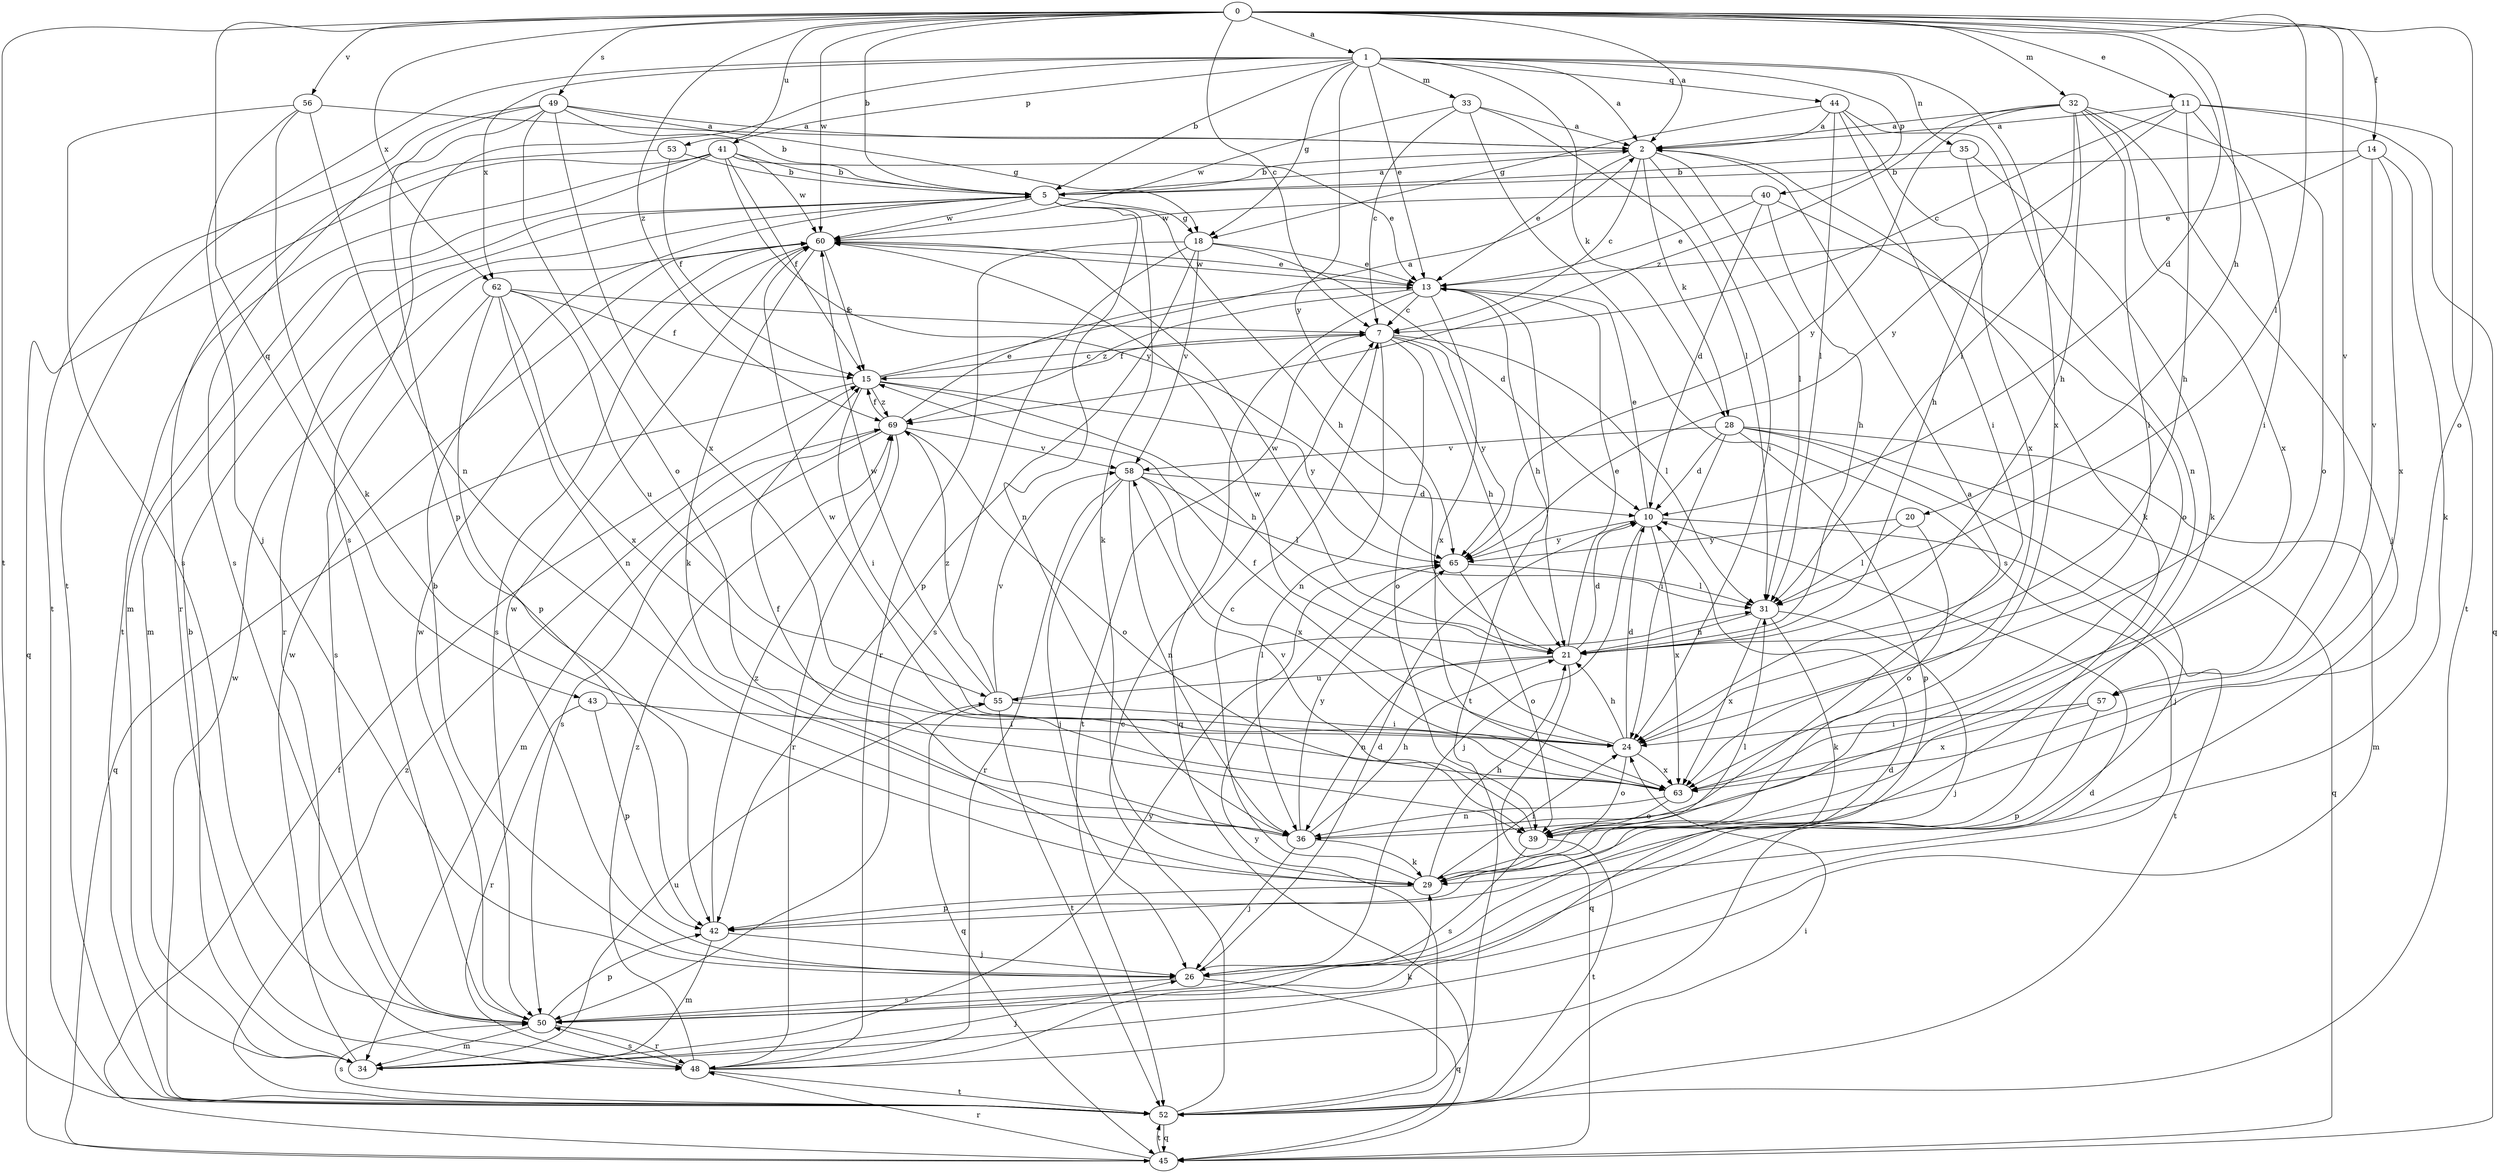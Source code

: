 strict digraph  {
0;
1;
2;
5;
7;
10;
11;
13;
14;
15;
18;
20;
21;
24;
26;
28;
29;
31;
32;
33;
34;
35;
36;
39;
40;
41;
42;
43;
44;
45;
48;
49;
50;
52;
53;
55;
56;
57;
58;
60;
62;
63;
65;
69;
0 -> 1  [label=a];
0 -> 2  [label=a];
0 -> 5  [label=b];
0 -> 7  [label=c];
0 -> 10  [label=d];
0 -> 11  [label=e];
0 -> 14  [label=f];
0 -> 20  [label=h];
0 -> 31  [label=l];
0 -> 32  [label=m];
0 -> 39  [label=o];
0 -> 43  [label=q];
0 -> 49  [label=s];
0 -> 52  [label=t];
0 -> 53  [label=u];
0 -> 56  [label=v];
0 -> 57  [label=v];
0 -> 60  [label=w];
0 -> 62  [label=x];
0 -> 69  [label=z];
1 -> 2  [label=a];
1 -> 5  [label=b];
1 -> 13  [label=e];
1 -> 18  [label=g];
1 -> 28  [label=k];
1 -> 33  [label=m];
1 -> 35  [label=n];
1 -> 40  [label=p];
1 -> 41  [label=p];
1 -> 44  [label=q];
1 -> 50  [label=s];
1 -> 52  [label=t];
1 -> 62  [label=x];
1 -> 63  [label=x];
1 -> 65  [label=y];
2 -> 5  [label=b];
2 -> 7  [label=c];
2 -> 13  [label=e];
2 -> 24  [label=i];
2 -> 28  [label=k];
2 -> 29  [label=k];
2 -> 31  [label=l];
5 -> 2  [label=a];
5 -> 18  [label=g];
5 -> 21  [label=h];
5 -> 29  [label=k];
5 -> 34  [label=m];
5 -> 36  [label=n];
5 -> 48  [label=r];
5 -> 60  [label=w];
7 -> 15  [label=f];
7 -> 21  [label=h];
7 -> 31  [label=l];
7 -> 36  [label=n];
7 -> 39  [label=o];
7 -> 52  [label=t];
7 -> 65  [label=y];
10 -> 13  [label=e];
10 -> 26  [label=j];
10 -> 52  [label=t];
10 -> 63  [label=x];
10 -> 65  [label=y];
11 -> 2  [label=a];
11 -> 7  [label=c];
11 -> 21  [label=h];
11 -> 24  [label=i];
11 -> 45  [label=q];
11 -> 52  [label=t];
11 -> 65  [label=y];
13 -> 7  [label=c];
13 -> 21  [label=h];
13 -> 45  [label=q];
13 -> 52  [label=t];
13 -> 60  [label=w];
13 -> 63  [label=x];
13 -> 69  [label=z];
14 -> 5  [label=b];
14 -> 13  [label=e];
14 -> 29  [label=k];
14 -> 57  [label=v];
14 -> 63  [label=x];
15 -> 2  [label=a];
15 -> 7  [label=c];
15 -> 21  [label=h];
15 -> 24  [label=i];
15 -> 45  [label=q];
15 -> 65  [label=y];
15 -> 69  [label=z];
18 -> 10  [label=d];
18 -> 13  [label=e];
18 -> 42  [label=p];
18 -> 48  [label=r];
18 -> 50  [label=s];
18 -> 58  [label=v];
20 -> 31  [label=l];
20 -> 39  [label=o];
20 -> 65  [label=y];
21 -> 10  [label=d];
21 -> 13  [label=e];
21 -> 36  [label=n];
21 -> 45  [label=q];
21 -> 55  [label=u];
21 -> 60  [label=w];
24 -> 10  [label=d];
24 -> 15  [label=f];
24 -> 21  [label=h];
24 -> 39  [label=o];
24 -> 60  [label=w];
24 -> 63  [label=x];
26 -> 5  [label=b];
26 -> 10  [label=d];
26 -> 45  [label=q];
26 -> 50  [label=s];
26 -> 60  [label=w];
28 -> 10  [label=d];
28 -> 24  [label=i];
28 -> 26  [label=j];
28 -> 34  [label=m];
28 -> 42  [label=p];
28 -> 45  [label=q];
28 -> 58  [label=v];
29 -> 7  [label=c];
29 -> 21  [label=h];
29 -> 24  [label=i];
29 -> 31  [label=l];
29 -> 42  [label=p];
31 -> 21  [label=h];
31 -> 26  [label=j];
31 -> 29  [label=k];
31 -> 63  [label=x];
32 -> 2  [label=a];
32 -> 21  [label=h];
32 -> 24  [label=i];
32 -> 26  [label=j];
32 -> 31  [label=l];
32 -> 39  [label=o];
32 -> 63  [label=x];
32 -> 65  [label=y];
32 -> 69  [label=z];
33 -> 2  [label=a];
33 -> 7  [label=c];
33 -> 31  [label=l];
33 -> 50  [label=s];
33 -> 60  [label=w];
34 -> 5  [label=b];
34 -> 26  [label=j];
34 -> 55  [label=u];
34 -> 60  [label=w];
34 -> 65  [label=y];
35 -> 5  [label=b];
35 -> 21  [label=h];
35 -> 29  [label=k];
36 -> 2  [label=a];
36 -> 15  [label=f];
36 -> 21  [label=h];
36 -> 26  [label=j];
36 -> 29  [label=k];
36 -> 65  [label=y];
39 -> 50  [label=s];
39 -> 52  [label=t];
39 -> 58  [label=v];
40 -> 10  [label=d];
40 -> 13  [label=e];
40 -> 21  [label=h];
40 -> 39  [label=o];
40 -> 60  [label=w];
41 -> 5  [label=b];
41 -> 13  [label=e];
41 -> 15  [label=f];
41 -> 34  [label=m];
41 -> 45  [label=q];
41 -> 52  [label=t];
41 -> 60  [label=w];
41 -> 65  [label=y];
42 -> 26  [label=j];
42 -> 34  [label=m];
42 -> 69  [label=z];
43 -> 24  [label=i];
43 -> 42  [label=p];
43 -> 48  [label=r];
44 -> 2  [label=a];
44 -> 18  [label=g];
44 -> 24  [label=i];
44 -> 31  [label=l];
44 -> 36  [label=n];
44 -> 63  [label=x];
45 -> 15  [label=f];
45 -> 48  [label=r];
45 -> 52  [label=t];
48 -> 10  [label=d];
48 -> 29  [label=k];
48 -> 50  [label=s];
48 -> 52  [label=t];
48 -> 69  [label=z];
49 -> 2  [label=a];
49 -> 5  [label=b];
49 -> 18  [label=g];
49 -> 39  [label=o];
49 -> 42  [label=p];
49 -> 50  [label=s];
49 -> 52  [label=t];
49 -> 63  [label=x];
50 -> 10  [label=d];
50 -> 34  [label=m];
50 -> 42  [label=p];
50 -> 48  [label=r];
50 -> 60  [label=w];
52 -> 7  [label=c];
52 -> 24  [label=i];
52 -> 45  [label=q];
52 -> 50  [label=s];
52 -> 60  [label=w];
52 -> 65  [label=y];
52 -> 69  [label=z];
53 -> 5  [label=b];
53 -> 15  [label=f];
53 -> 48  [label=r];
55 -> 24  [label=i];
55 -> 31  [label=l];
55 -> 45  [label=q];
55 -> 52  [label=t];
55 -> 58  [label=v];
55 -> 60  [label=w];
55 -> 69  [label=z];
56 -> 2  [label=a];
56 -> 26  [label=j];
56 -> 29  [label=k];
56 -> 36  [label=n];
56 -> 50  [label=s];
57 -> 24  [label=i];
57 -> 42  [label=p];
57 -> 63  [label=x];
58 -> 10  [label=d];
58 -> 26  [label=j];
58 -> 31  [label=l];
58 -> 36  [label=n];
58 -> 48  [label=r];
58 -> 63  [label=x];
60 -> 13  [label=e];
60 -> 15  [label=f];
60 -> 29  [label=k];
60 -> 50  [label=s];
62 -> 7  [label=c];
62 -> 15  [label=f];
62 -> 36  [label=n];
62 -> 42  [label=p];
62 -> 50  [label=s];
62 -> 55  [label=u];
62 -> 63  [label=x];
63 -> 36  [label=n];
63 -> 39  [label=o];
63 -> 60  [label=w];
65 -> 31  [label=l];
65 -> 39  [label=o];
69 -> 13  [label=e];
69 -> 15  [label=f];
69 -> 34  [label=m];
69 -> 39  [label=o];
69 -> 48  [label=r];
69 -> 50  [label=s];
69 -> 58  [label=v];
}
